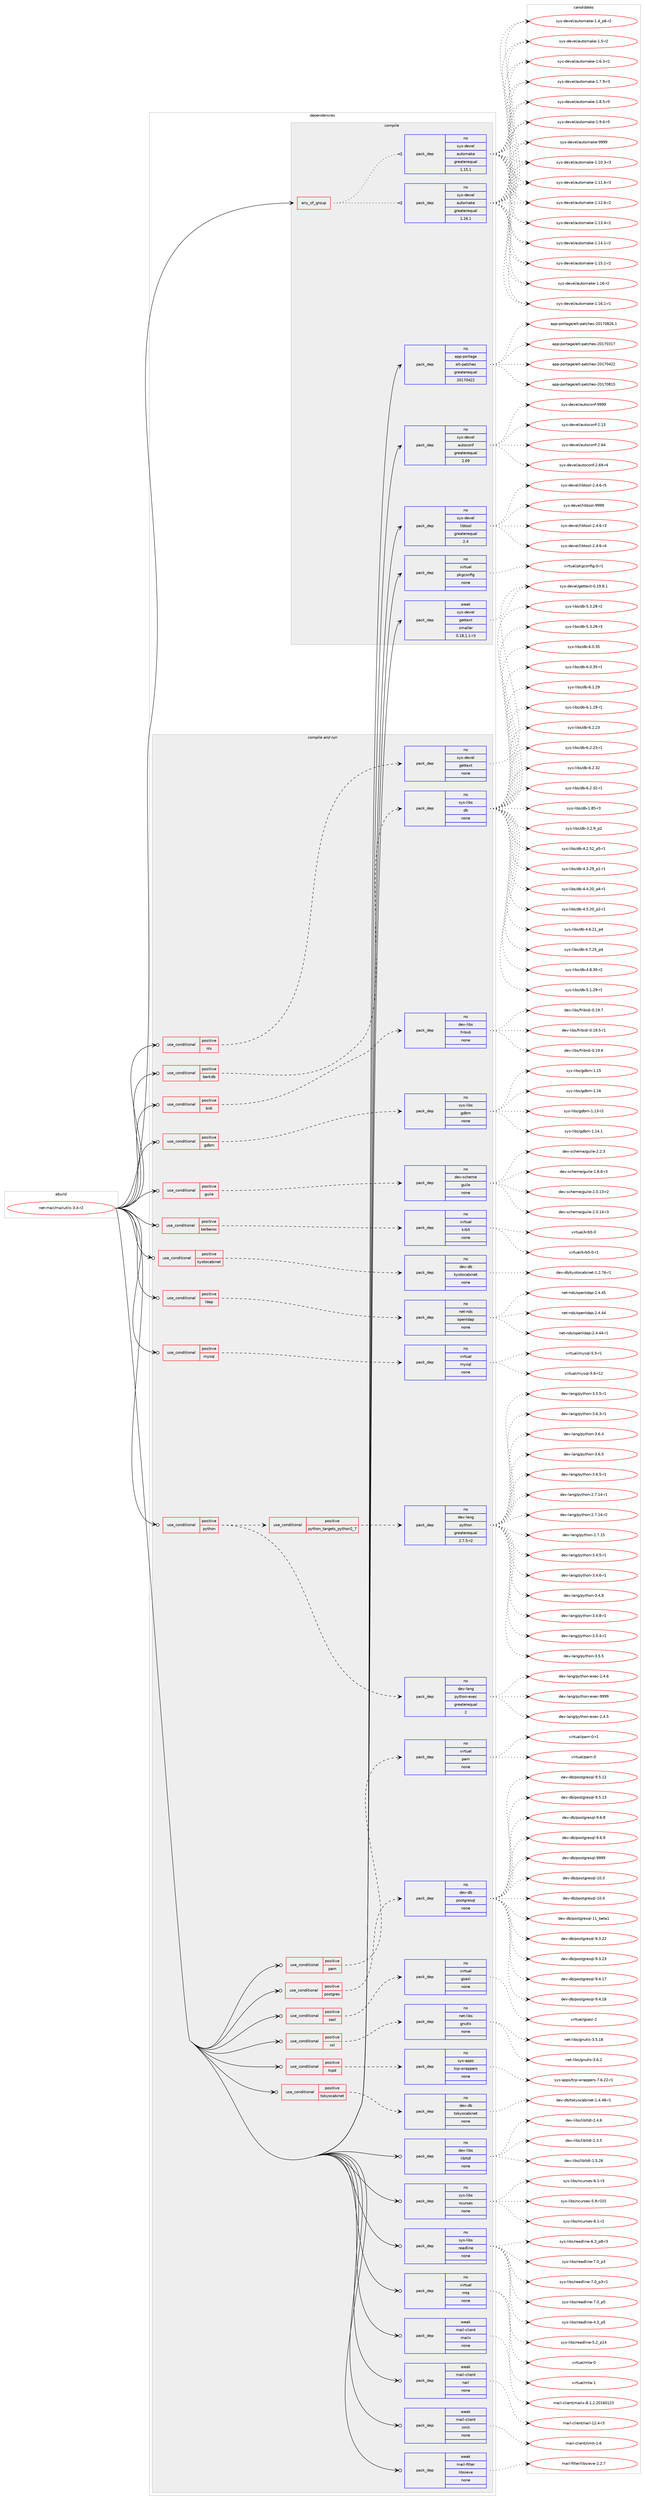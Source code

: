 digraph prolog {

# *************
# Graph options
# *************

newrank=true;
concentrate=true;
compound=true;
graph [rankdir=LR,fontname=Helvetica,fontsize=10,ranksep=1.5];#, ranksep=2.5, nodesep=0.2];
edge  [arrowhead=vee];
node  [fontname=Helvetica,fontsize=10];

# **********
# The ebuild
# **********

subgraph cluster_leftcol {
color=gray;
rank=same;
label=<<i>ebuild</i>>;
id [label="net-mail/mailutils-3.4-r2", color=red, width=4, href="../net-mail/mailutils-3.4-r2.svg"];
}

# ****************
# The dependencies
# ****************

subgraph cluster_midcol {
color=gray;
label=<<i>dependencies</i>>;
subgraph cluster_compile {
fillcolor="#eeeeee";
style=filled;
label=<<i>compile</i>>;
subgraph any17 {
dependency1069 [label=<<TABLE BORDER="0" CELLBORDER="1" CELLSPACING="0" CELLPADDING="4"><TR><TD CELLPADDING="10">any_of_group</TD></TR></TABLE>>, shape=none, color=red];subgraph pack755 {
dependency1070 [label=<<TABLE BORDER="0" CELLBORDER="1" CELLSPACING="0" CELLPADDING="4" WIDTH="220"><TR><TD ROWSPAN="6" CELLPADDING="30">pack_dep</TD></TR><TR><TD WIDTH="110">no</TD></TR><TR><TD>sys-devel</TD></TR><TR><TD>automake</TD></TR><TR><TD>greaterequal</TD></TR><TR><TD>1.16.1</TD></TR></TABLE>>, shape=none, color=blue];
}
dependency1069:e -> dependency1070:w [weight=20,style="dotted",arrowhead="oinv"];
subgraph pack756 {
dependency1071 [label=<<TABLE BORDER="0" CELLBORDER="1" CELLSPACING="0" CELLPADDING="4" WIDTH="220"><TR><TD ROWSPAN="6" CELLPADDING="30">pack_dep</TD></TR><TR><TD WIDTH="110">no</TD></TR><TR><TD>sys-devel</TD></TR><TR><TD>automake</TD></TR><TR><TD>greaterequal</TD></TR><TR><TD>1.15.1</TD></TR></TABLE>>, shape=none, color=blue];
}
dependency1069:e -> dependency1071:w [weight=20,style="dotted",arrowhead="oinv"];
}
id:e -> dependency1069:w [weight=20,style="solid",arrowhead="vee"];
subgraph pack757 {
dependency1072 [label=<<TABLE BORDER="0" CELLBORDER="1" CELLSPACING="0" CELLPADDING="4" WIDTH="220"><TR><TD ROWSPAN="6" CELLPADDING="30">pack_dep</TD></TR><TR><TD WIDTH="110">no</TD></TR><TR><TD>app-portage</TD></TR><TR><TD>elt-patches</TD></TR><TR><TD>greaterequal</TD></TR><TR><TD>20170422</TD></TR></TABLE>>, shape=none, color=blue];
}
id:e -> dependency1072:w [weight=20,style="solid",arrowhead="vee"];
subgraph pack758 {
dependency1073 [label=<<TABLE BORDER="0" CELLBORDER="1" CELLSPACING="0" CELLPADDING="4" WIDTH="220"><TR><TD ROWSPAN="6" CELLPADDING="30">pack_dep</TD></TR><TR><TD WIDTH="110">no</TD></TR><TR><TD>sys-devel</TD></TR><TR><TD>autoconf</TD></TR><TR><TD>greaterequal</TD></TR><TR><TD>2.69</TD></TR></TABLE>>, shape=none, color=blue];
}
id:e -> dependency1073:w [weight=20,style="solid",arrowhead="vee"];
subgraph pack759 {
dependency1074 [label=<<TABLE BORDER="0" CELLBORDER="1" CELLSPACING="0" CELLPADDING="4" WIDTH="220"><TR><TD ROWSPAN="6" CELLPADDING="30">pack_dep</TD></TR><TR><TD WIDTH="110">no</TD></TR><TR><TD>sys-devel</TD></TR><TR><TD>libtool</TD></TR><TR><TD>greaterequal</TD></TR><TR><TD>2.4</TD></TR></TABLE>>, shape=none, color=blue];
}
id:e -> dependency1074:w [weight=20,style="solid",arrowhead="vee"];
subgraph pack760 {
dependency1075 [label=<<TABLE BORDER="0" CELLBORDER="1" CELLSPACING="0" CELLPADDING="4" WIDTH="220"><TR><TD ROWSPAN="6" CELLPADDING="30">pack_dep</TD></TR><TR><TD WIDTH="110">no</TD></TR><TR><TD>virtual</TD></TR><TR><TD>pkgconfig</TD></TR><TR><TD>none</TD></TR><TR><TD></TD></TR></TABLE>>, shape=none, color=blue];
}
id:e -> dependency1075:w [weight=20,style="solid",arrowhead="vee"];
subgraph pack761 {
dependency1076 [label=<<TABLE BORDER="0" CELLBORDER="1" CELLSPACING="0" CELLPADDING="4" WIDTH="220"><TR><TD ROWSPAN="6" CELLPADDING="30">pack_dep</TD></TR><TR><TD WIDTH="110">weak</TD></TR><TR><TD>sys-devel</TD></TR><TR><TD>gettext</TD></TR><TR><TD>smaller</TD></TR><TR><TD>0.18.1.1-r3</TD></TR></TABLE>>, shape=none, color=blue];
}
id:e -> dependency1076:w [weight=20,style="solid",arrowhead="vee"];
}
subgraph cluster_compileandrun {
fillcolor="#eeeeee";
style=filled;
label=<<i>compile and run</i>>;
subgraph cond299 {
dependency1077 [label=<<TABLE BORDER="0" CELLBORDER="1" CELLSPACING="0" CELLPADDING="4"><TR><TD ROWSPAN="3" CELLPADDING="10">use_conditional</TD></TR><TR><TD>positive</TD></TR><TR><TD>berkdb</TD></TR></TABLE>>, shape=none, color=red];
subgraph pack762 {
dependency1078 [label=<<TABLE BORDER="0" CELLBORDER="1" CELLSPACING="0" CELLPADDING="4" WIDTH="220"><TR><TD ROWSPAN="6" CELLPADDING="30">pack_dep</TD></TR><TR><TD WIDTH="110">no</TD></TR><TR><TD>sys-libs</TD></TR><TR><TD>db</TD></TR><TR><TD>none</TD></TR><TR><TD></TD></TR></TABLE>>, shape=none, color=blue];
}
dependency1077:e -> dependency1078:w [weight=20,style="dashed",arrowhead="vee"];
}
id:e -> dependency1077:w [weight=20,style="solid",arrowhead="odotvee"];
subgraph cond300 {
dependency1079 [label=<<TABLE BORDER="0" CELLBORDER="1" CELLSPACING="0" CELLPADDING="4"><TR><TD ROWSPAN="3" CELLPADDING="10">use_conditional</TD></TR><TR><TD>positive</TD></TR><TR><TD>bidi</TD></TR></TABLE>>, shape=none, color=red];
subgraph pack763 {
dependency1080 [label=<<TABLE BORDER="0" CELLBORDER="1" CELLSPACING="0" CELLPADDING="4" WIDTH="220"><TR><TD ROWSPAN="6" CELLPADDING="30">pack_dep</TD></TR><TR><TD WIDTH="110">no</TD></TR><TR><TD>dev-libs</TD></TR><TR><TD>fribidi</TD></TR><TR><TD>none</TD></TR><TR><TD></TD></TR></TABLE>>, shape=none, color=blue];
}
dependency1079:e -> dependency1080:w [weight=20,style="dashed",arrowhead="vee"];
}
id:e -> dependency1079:w [weight=20,style="solid",arrowhead="odotvee"];
subgraph cond301 {
dependency1081 [label=<<TABLE BORDER="0" CELLBORDER="1" CELLSPACING="0" CELLPADDING="4"><TR><TD ROWSPAN="3" CELLPADDING="10">use_conditional</TD></TR><TR><TD>positive</TD></TR><TR><TD>gdbm</TD></TR></TABLE>>, shape=none, color=red];
subgraph pack764 {
dependency1082 [label=<<TABLE BORDER="0" CELLBORDER="1" CELLSPACING="0" CELLPADDING="4" WIDTH="220"><TR><TD ROWSPAN="6" CELLPADDING="30">pack_dep</TD></TR><TR><TD WIDTH="110">no</TD></TR><TR><TD>sys-libs</TD></TR><TR><TD>gdbm</TD></TR><TR><TD>none</TD></TR><TR><TD></TD></TR></TABLE>>, shape=none, color=blue];
}
dependency1081:e -> dependency1082:w [weight=20,style="dashed",arrowhead="vee"];
}
id:e -> dependency1081:w [weight=20,style="solid",arrowhead="odotvee"];
subgraph cond302 {
dependency1083 [label=<<TABLE BORDER="0" CELLBORDER="1" CELLSPACING="0" CELLPADDING="4"><TR><TD ROWSPAN="3" CELLPADDING="10">use_conditional</TD></TR><TR><TD>positive</TD></TR><TR><TD>guile</TD></TR></TABLE>>, shape=none, color=red];
subgraph pack765 {
dependency1084 [label=<<TABLE BORDER="0" CELLBORDER="1" CELLSPACING="0" CELLPADDING="4" WIDTH="220"><TR><TD ROWSPAN="6" CELLPADDING="30">pack_dep</TD></TR><TR><TD WIDTH="110">no</TD></TR><TR><TD>dev-scheme</TD></TR><TR><TD>guile</TD></TR><TR><TD>none</TD></TR><TR><TD></TD></TR></TABLE>>, shape=none, color=blue];
}
dependency1083:e -> dependency1084:w [weight=20,style="dashed",arrowhead="vee"];
}
id:e -> dependency1083:w [weight=20,style="solid",arrowhead="odotvee"];
subgraph cond303 {
dependency1085 [label=<<TABLE BORDER="0" CELLBORDER="1" CELLSPACING="0" CELLPADDING="4"><TR><TD ROWSPAN="3" CELLPADDING="10">use_conditional</TD></TR><TR><TD>positive</TD></TR><TR><TD>kerberos</TD></TR></TABLE>>, shape=none, color=red];
subgraph pack766 {
dependency1086 [label=<<TABLE BORDER="0" CELLBORDER="1" CELLSPACING="0" CELLPADDING="4" WIDTH="220"><TR><TD ROWSPAN="6" CELLPADDING="30">pack_dep</TD></TR><TR><TD WIDTH="110">no</TD></TR><TR><TD>virtual</TD></TR><TR><TD>krb5</TD></TR><TR><TD>none</TD></TR><TR><TD></TD></TR></TABLE>>, shape=none, color=blue];
}
dependency1085:e -> dependency1086:w [weight=20,style="dashed",arrowhead="vee"];
}
id:e -> dependency1085:w [weight=20,style="solid",arrowhead="odotvee"];
subgraph cond304 {
dependency1087 [label=<<TABLE BORDER="0" CELLBORDER="1" CELLSPACING="0" CELLPADDING="4"><TR><TD ROWSPAN="3" CELLPADDING="10">use_conditional</TD></TR><TR><TD>positive</TD></TR><TR><TD>kyotocabinet</TD></TR></TABLE>>, shape=none, color=red];
subgraph pack767 {
dependency1088 [label=<<TABLE BORDER="0" CELLBORDER="1" CELLSPACING="0" CELLPADDING="4" WIDTH="220"><TR><TD ROWSPAN="6" CELLPADDING="30">pack_dep</TD></TR><TR><TD WIDTH="110">no</TD></TR><TR><TD>dev-db</TD></TR><TR><TD>kyotocabinet</TD></TR><TR><TD>none</TD></TR><TR><TD></TD></TR></TABLE>>, shape=none, color=blue];
}
dependency1087:e -> dependency1088:w [weight=20,style="dashed",arrowhead="vee"];
}
id:e -> dependency1087:w [weight=20,style="solid",arrowhead="odotvee"];
subgraph cond305 {
dependency1089 [label=<<TABLE BORDER="0" CELLBORDER="1" CELLSPACING="0" CELLPADDING="4"><TR><TD ROWSPAN="3" CELLPADDING="10">use_conditional</TD></TR><TR><TD>positive</TD></TR><TR><TD>ldap</TD></TR></TABLE>>, shape=none, color=red];
subgraph pack768 {
dependency1090 [label=<<TABLE BORDER="0" CELLBORDER="1" CELLSPACING="0" CELLPADDING="4" WIDTH="220"><TR><TD ROWSPAN="6" CELLPADDING="30">pack_dep</TD></TR><TR><TD WIDTH="110">no</TD></TR><TR><TD>net-nds</TD></TR><TR><TD>openldap</TD></TR><TR><TD>none</TD></TR><TR><TD></TD></TR></TABLE>>, shape=none, color=blue];
}
dependency1089:e -> dependency1090:w [weight=20,style="dashed",arrowhead="vee"];
}
id:e -> dependency1089:w [weight=20,style="solid",arrowhead="odotvee"];
subgraph cond306 {
dependency1091 [label=<<TABLE BORDER="0" CELLBORDER="1" CELLSPACING="0" CELLPADDING="4"><TR><TD ROWSPAN="3" CELLPADDING="10">use_conditional</TD></TR><TR><TD>positive</TD></TR><TR><TD>mysql</TD></TR></TABLE>>, shape=none, color=red];
subgraph pack769 {
dependency1092 [label=<<TABLE BORDER="0" CELLBORDER="1" CELLSPACING="0" CELLPADDING="4" WIDTH="220"><TR><TD ROWSPAN="6" CELLPADDING="30">pack_dep</TD></TR><TR><TD WIDTH="110">no</TD></TR><TR><TD>virtual</TD></TR><TR><TD>mysql</TD></TR><TR><TD>none</TD></TR><TR><TD></TD></TR></TABLE>>, shape=none, color=blue];
}
dependency1091:e -> dependency1092:w [weight=20,style="dashed",arrowhead="vee"];
}
id:e -> dependency1091:w [weight=20,style="solid",arrowhead="odotvee"];
subgraph cond307 {
dependency1093 [label=<<TABLE BORDER="0" CELLBORDER="1" CELLSPACING="0" CELLPADDING="4"><TR><TD ROWSPAN="3" CELLPADDING="10">use_conditional</TD></TR><TR><TD>positive</TD></TR><TR><TD>nls</TD></TR></TABLE>>, shape=none, color=red];
subgraph pack770 {
dependency1094 [label=<<TABLE BORDER="0" CELLBORDER="1" CELLSPACING="0" CELLPADDING="4" WIDTH="220"><TR><TD ROWSPAN="6" CELLPADDING="30">pack_dep</TD></TR><TR><TD WIDTH="110">no</TD></TR><TR><TD>sys-devel</TD></TR><TR><TD>gettext</TD></TR><TR><TD>none</TD></TR><TR><TD></TD></TR></TABLE>>, shape=none, color=blue];
}
dependency1093:e -> dependency1094:w [weight=20,style="dashed",arrowhead="vee"];
}
id:e -> dependency1093:w [weight=20,style="solid",arrowhead="odotvee"];
subgraph cond308 {
dependency1095 [label=<<TABLE BORDER="0" CELLBORDER="1" CELLSPACING="0" CELLPADDING="4"><TR><TD ROWSPAN="3" CELLPADDING="10">use_conditional</TD></TR><TR><TD>positive</TD></TR><TR><TD>pam</TD></TR></TABLE>>, shape=none, color=red];
subgraph pack771 {
dependency1096 [label=<<TABLE BORDER="0" CELLBORDER="1" CELLSPACING="0" CELLPADDING="4" WIDTH="220"><TR><TD ROWSPAN="6" CELLPADDING="30">pack_dep</TD></TR><TR><TD WIDTH="110">no</TD></TR><TR><TD>virtual</TD></TR><TR><TD>pam</TD></TR><TR><TD>none</TD></TR><TR><TD></TD></TR></TABLE>>, shape=none, color=blue];
}
dependency1095:e -> dependency1096:w [weight=20,style="dashed",arrowhead="vee"];
}
id:e -> dependency1095:w [weight=20,style="solid",arrowhead="odotvee"];
subgraph cond309 {
dependency1097 [label=<<TABLE BORDER="0" CELLBORDER="1" CELLSPACING="0" CELLPADDING="4"><TR><TD ROWSPAN="3" CELLPADDING="10">use_conditional</TD></TR><TR><TD>positive</TD></TR><TR><TD>postgres</TD></TR></TABLE>>, shape=none, color=red];
subgraph pack772 {
dependency1098 [label=<<TABLE BORDER="0" CELLBORDER="1" CELLSPACING="0" CELLPADDING="4" WIDTH="220"><TR><TD ROWSPAN="6" CELLPADDING="30">pack_dep</TD></TR><TR><TD WIDTH="110">no</TD></TR><TR><TD>dev-db</TD></TR><TR><TD>postgresql</TD></TR><TR><TD>none</TD></TR><TR><TD></TD></TR></TABLE>>, shape=none, color=blue];
}
dependency1097:e -> dependency1098:w [weight=20,style="dashed",arrowhead="vee"];
}
id:e -> dependency1097:w [weight=20,style="solid",arrowhead="odotvee"];
subgraph cond310 {
dependency1099 [label=<<TABLE BORDER="0" CELLBORDER="1" CELLSPACING="0" CELLPADDING="4"><TR><TD ROWSPAN="3" CELLPADDING="10">use_conditional</TD></TR><TR><TD>positive</TD></TR><TR><TD>python</TD></TR></TABLE>>, shape=none, color=red];
subgraph cond311 {
dependency1100 [label=<<TABLE BORDER="0" CELLBORDER="1" CELLSPACING="0" CELLPADDING="4"><TR><TD ROWSPAN="3" CELLPADDING="10">use_conditional</TD></TR><TR><TD>positive</TD></TR><TR><TD>python_targets_python2_7</TD></TR></TABLE>>, shape=none, color=red];
subgraph pack773 {
dependency1101 [label=<<TABLE BORDER="0" CELLBORDER="1" CELLSPACING="0" CELLPADDING="4" WIDTH="220"><TR><TD ROWSPAN="6" CELLPADDING="30">pack_dep</TD></TR><TR><TD WIDTH="110">no</TD></TR><TR><TD>dev-lang</TD></TR><TR><TD>python</TD></TR><TR><TD>greaterequal</TD></TR><TR><TD>2.7.5-r2</TD></TR></TABLE>>, shape=none, color=blue];
}
dependency1100:e -> dependency1101:w [weight=20,style="dashed",arrowhead="vee"];
}
dependency1099:e -> dependency1100:w [weight=20,style="dashed",arrowhead="vee"];
subgraph pack774 {
dependency1102 [label=<<TABLE BORDER="0" CELLBORDER="1" CELLSPACING="0" CELLPADDING="4" WIDTH="220"><TR><TD ROWSPAN="6" CELLPADDING="30">pack_dep</TD></TR><TR><TD WIDTH="110">no</TD></TR><TR><TD>dev-lang</TD></TR><TR><TD>python-exec</TD></TR><TR><TD>greaterequal</TD></TR><TR><TD>2</TD></TR></TABLE>>, shape=none, color=blue];
}
dependency1099:e -> dependency1102:w [weight=20,style="dashed",arrowhead="vee"];
}
id:e -> dependency1099:w [weight=20,style="solid",arrowhead="odotvee"];
subgraph cond312 {
dependency1103 [label=<<TABLE BORDER="0" CELLBORDER="1" CELLSPACING="0" CELLPADDING="4"><TR><TD ROWSPAN="3" CELLPADDING="10">use_conditional</TD></TR><TR><TD>positive</TD></TR><TR><TD>sasl</TD></TR></TABLE>>, shape=none, color=red];
subgraph pack775 {
dependency1104 [label=<<TABLE BORDER="0" CELLBORDER="1" CELLSPACING="0" CELLPADDING="4" WIDTH="220"><TR><TD ROWSPAN="6" CELLPADDING="30">pack_dep</TD></TR><TR><TD WIDTH="110">no</TD></TR><TR><TD>virtual</TD></TR><TR><TD>gsasl</TD></TR><TR><TD>none</TD></TR><TR><TD></TD></TR></TABLE>>, shape=none, color=blue];
}
dependency1103:e -> dependency1104:w [weight=20,style="dashed",arrowhead="vee"];
}
id:e -> dependency1103:w [weight=20,style="solid",arrowhead="odotvee"];
subgraph cond313 {
dependency1105 [label=<<TABLE BORDER="0" CELLBORDER="1" CELLSPACING="0" CELLPADDING="4"><TR><TD ROWSPAN="3" CELLPADDING="10">use_conditional</TD></TR><TR><TD>positive</TD></TR><TR><TD>ssl</TD></TR></TABLE>>, shape=none, color=red];
subgraph pack776 {
dependency1106 [label=<<TABLE BORDER="0" CELLBORDER="1" CELLSPACING="0" CELLPADDING="4" WIDTH="220"><TR><TD ROWSPAN="6" CELLPADDING="30">pack_dep</TD></TR><TR><TD WIDTH="110">no</TD></TR><TR><TD>net-libs</TD></TR><TR><TD>gnutls</TD></TR><TR><TD>none</TD></TR><TR><TD></TD></TR></TABLE>>, shape=none, color=blue];
}
dependency1105:e -> dependency1106:w [weight=20,style="dashed",arrowhead="vee"];
}
id:e -> dependency1105:w [weight=20,style="solid",arrowhead="odotvee"];
subgraph cond314 {
dependency1107 [label=<<TABLE BORDER="0" CELLBORDER="1" CELLSPACING="0" CELLPADDING="4"><TR><TD ROWSPAN="3" CELLPADDING="10">use_conditional</TD></TR><TR><TD>positive</TD></TR><TR><TD>tcpd</TD></TR></TABLE>>, shape=none, color=red];
subgraph pack777 {
dependency1108 [label=<<TABLE BORDER="0" CELLBORDER="1" CELLSPACING="0" CELLPADDING="4" WIDTH="220"><TR><TD ROWSPAN="6" CELLPADDING="30">pack_dep</TD></TR><TR><TD WIDTH="110">no</TD></TR><TR><TD>sys-apps</TD></TR><TR><TD>tcp-wrappers</TD></TR><TR><TD>none</TD></TR><TR><TD></TD></TR></TABLE>>, shape=none, color=blue];
}
dependency1107:e -> dependency1108:w [weight=20,style="dashed",arrowhead="vee"];
}
id:e -> dependency1107:w [weight=20,style="solid",arrowhead="odotvee"];
subgraph cond315 {
dependency1109 [label=<<TABLE BORDER="0" CELLBORDER="1" CELLSPACING="0" CELLPADDING="4"><TR><TD ROWSPAN="3" CELLPADDING="10">use_conditional</TD></TR><TR><TD>positive</TD></TR><TR><TD>tokyocabinet</TD></TR></TABLE>>, shape=none, color=red];
subgraph pack778 {
dependency1110 [label=<<TABLE BORDER="0" CELLBORDER="1" CELLSPACING="0" CELLPADDING="4" WIDTH="220"><TR><TD ROWSPAN="6" CELLPADDING="30">pack_dep</TD></TR><TR><TD WIDTH="110">no</TD></TR><TR><TD>dev-db</TD></TR><TR><TD>tokyocabinet</TD></TR><TR><TD>none</TD></TR><TR><TD></TD></TR></TABLE>>, shape=none, color=blue];
}
dependency1109:e -> dependency1110:w [weight=20,style="dashed",arrowhead="vee"];
}
id:e -> dependency1109:w [weight=20,style="solid",arrowhead="odotvee"];
subgraph pack779 {
dependency1111 [label=<<TABLE BORDER="0" CELLBORDER="1" CELLSPACING="0" CELLPADDING="4" WIDTH="220"><TR><TD ROWSPAN="6" CELLPADDING="30">pack_dep</TD></TR><TR><TD WIDTH="110">no</TD></TR><TR><TD>dev-libs</TD></TR><TR><TD>libltdl</TD></TR><TR><TD>none</TD></TR><TR><TD></TD></TR></TABLE>>, shape=none, color=blue];
}
id:e -> dependency1111:w [weight=20,style="solid",arrowhead="odotvee"];
subgraph pack780 {
dependency1112 [label=<<TABLE BORDER="0" CELLBORDER="1" CELLSPACING="0" CELLPADDING="4" WIDTH="220"><TR><TD ROWSPAN="6" CELLPADDING="30">pack_dep</TD></TR><TR><TD WIDTH="110">no</TD></TR><TR><TD>sys-libs</TD></TR><TR><TD>ncurses</TD></TR><TR><TD>none</TD></TR><TR><TD></TD></TR></TABLE>>, shape=none, color=blue];
}
id:e -> dependency1112:w [weight=20,style="solid",arrowhead="odotvee"];
subgraph pack781 {
dependency1113 [label=<<TABLE BORDER="0" CELLBORDER="1" CELLSPACING="0" CELLPADDING="4" WIDTH="220"><TR><TD ROWSPAN="6" CELLPADDING="30">pack_dep</TD></TR><TR><TD WIDTH="110">no</TD></TR><TR><TD>sys-libs</TD></TR><TR><TD>readline</TD></TR><TR><TD>none</TD></TR><TR><TD></TD></TR></TABLE>>, shape=none, color=blue];
}
id:e -> dependency1113:w [weight=20,style="solid",arrowhead="odotvee"];
subgraph pack782 {
dependency1114 [label=<<TABLE BORDER="0" CELLBORDER="1" CELLSPACING="0" CELLPADDING="4" WIDTH="220"><TR><TD ROWSPAN="6" CELLPADDING="30">pack_dep</TD></TR><TR><TD WIDTH="110">no</TD></TR><TR><TD>virtual</TD></TR><TR><TD>mta</TD></TR><TR><TD>none</TD></TR><TR><TD></TD></TR></TABLE>>, shape=none, color=blue];
}
id:e -> dependency1114:w [weight=20,style="solid",arrowhead="odotvee"];
subgraph pack783 {
dependency1115 [label=<<TABLE BORDER="0" CELLBORDER="1" CELLSPACING="0" CELLPADDING="4" WIDTH="220"><TR><TD ROWSPAN="6" CELLPADDING="30">pack_dep</TD></TR><TR><TD WIDTH="110">weak</TD></TR><TR><TD>mail-client</TD></TR><TR><TD>mailx</TD></TR><TR><TD>none</TD></TR><TR><TD></TD></TR></TABLE>>, shape=none, color=blue];
}
id:e -> dependency1115:w [weight=20,style="solid",arrowhead="odotvee"];
subgraph pack784 {
dependency1116 [label=<<TABLE BORDER="0" CELLBORDER="1" CELLSPACING="0" CELLPADDING="4" WIDTH="220"><TR><TD ROWSPAN="6" CELLPADDING="30">pack_dep</TD></TR><TR><TD WIDTH="110">weak</TD></TR><TR><TD>mail-client</TD></TR><TR><TD>nail</TD></TR><TR><TD>none</TD></TR><TR><TD></TD></TR></TABLE>>, shape=none, color=blue];
}
id:e -> dependency1116:w [weight=20,style="solid",arrowhead="odotvee"];
subgraph pack785 {
dependency1117 [label=<<TABLE BORDER="0" CELLBORDER="1" CELLSPACING="0" CELLPADDING="4" WIDTH="220"><TR><TD ROWSPAN="6" CELLPADDING="30">pack_dep</TD></TR><TR><TD WIDTH="110">weak</TD></TR><TR><TD>mail-client</TD></TR><TR><TD>nmh</TD></TR><TR><TD>none</TD></TR><TR><TD></TD></TR></TABLE>>, shape=none, color=blue];
}
id:e -> dependency1117:w [weight=20,style="solid",arrowhead="odotvee"];
subgraph pack786 {
dependency1118 [label=<<TABLE BORDER="0" CELLBORDER="1" CELLSPACING="0" CELLPADDING="4" WIDTH="220"><TR><TD ROWSPAN="6" CELLPADDING="30">pack_dep</TD></TR><TR><TD WIDTH="110">weak</TD></TR><TR><TD>mail-filter</TD></TR><TR><TD>libsieve</TD></TR><TR><TD>none</TD></TR><TR><TD></TD></TR></TABLE>>, shape=none, color=blue];
}
id:e -> dependency1118:w [weight=20,style="solid",arrowhead="odotvee"];
}
subgraph cluster_run {
fillcolor="#eeeeee";
style=filled;
label=<<i>run</i>>;
}
}

# **************
# The candidates
# **************

subgraph cluster_choices {
rank=same;
color=gray;
label=<<i>candidates</i>>;

subgraph choice755 {
color=black;
nodesep=1;
choice11512111545100101118101108479711711611110997107101454946494846514511451 [label="sys-devel/automake-1.10.3-r3", color=red, width=4,href="../sys-devel/automake-1.10.3-r3.svg"];
choice11512111545100101118101108479711711611110997107101454946494946544511451 [label="sys-devel/automake-1.11.6-r3", color=red, width=4,href="../sys-devel/automake-1.11.6-r3.svg"];
choice11512111545100101118101108479711711611110997107101454946495046544511450 [label="sys-devel/automake-1.12.6-r2", color=red, width=4,href="../sys-devel/automake-1.12.6-r2.svg"];
choice11512111545100101118101108479711711611110997107101454946495146524511450 [label="sys-devel/automake-1.13.4-r2", color=red, width=4,href="../sys-devel/automake-1.13.4-r2.svg"];
choice11512111545100101118101108479711711611110997107101454946495246494511450 [label="sys-devel/automake-1.14.1-r2", color=red, width=4,href="../sys-devel/automake-1.14.1-r2.svg"];
choice11512111545100101118101108479711711611110997107101454946495346494511450 [label="sys-devel/automake-1.15.1-r2", color=red, width=4,href="../sys-devel/automake-1.15.1-r2.svg"];
choice1151211154510010111810110847971171161111099710710145494649544511450 [label="sys-devel/automake-1.16-r2", color=red, width=4,href="../sys-devel/automake-1.16-r2.svg"];
choice11512111545100101118101108479711711611110997107101454946495446494511449 [label="sys-devel/automake-1.16.1-r1", color=red, width=4,href="../sys-devel/automake-1.16.1-r1.svg"];
choice115121115451001011181011084797117116111109971071014549465295112544511450 [label="sys-devel/automake-1.4_p6-r2", color=red, width=4,href="../sys-devel/automake-1.4_p6-r2.svg"];
choice11512111545100101118101108479711711611110997107101454946534511450 [label="sys-devel/automake-1.5-r2", color=red, width=4,href="../sys-devel/automake-1.5-r2.svg"];
choice115121115451001011181011084797117116111109971071014549465446514511450 [label="sys-devel/automake-1.6.3-r2", color=red, width=4,href="../sys-devel/automake-1.6.3-r2.svg"];
choice115121115451001011181011084797117116111109971071014549465546574511451 [label="sys-devel/automake-1.7.9-r3", color=red, width=4,href="../sys-devel/automake-1.7.9-r3.svg"];
choice115121115451001011181011084797117116111109971071014549465646534511453 [label="sys-devel/automake-1.8.5-r5", color=red, width=4,href="../sys-devel/automake-1.8.5-r5.svg"];
choice115121115451001011181011084797117116111109971071014549465746544511453 [label="sys-devel/automake-1.9.6-r5", color=red, width=4,href="../sys-devel/automake-1.9.6-r5.svg"];
choice115121115451001011181011084797117116111109971071014557575757 [label="sys-devel/automake-9999", color=red, width=4,href="../sys-devel/automake-9999.svg"];
dependency1070:e -> choice11512111545100101118101108479711711611110997107101454946494846514511451:w [style=dotted,weight="100"];
dependency1070:e -> choice11512111545100101118101108479711711611110997107101454946494946544511451:w [style=dotted,weight="100"];
dependency1070:e -> choice11512111545100101118101108479711711611110997107101454946495046544511450:w [style=dotted,weight="100"];
dependency1070:e -> choice11512111545100101118101108479711711611110997107101454946495146524511450:w [style=dotted,weight="100"];
dependency1070:e -> choice11512111545100101118101108479711711611110997107101454946495246494511450:w [style=dotted,weight="100"];
dependency1070:e -> choice11512111545100101118101108479711711611110997107101454946495346494511450:w [style=dotted,weight="100"];
dependency1070:e -> choice1151211154510010111810110847971171161111099710710145494649544511450:w [style=dotted,weight="100"];
dependency1070:e -> choice11512111545100101118101108479711711611110997107101454946495446494511449:w [style=dotted,weight="100"];
dependency1070:e -> choice115121115451001011181011084797117116111109971071014549465295112544511450:w [style=dotted,weight="100"];
dependency1070:e -> choice11512111545100101118101108479711711611110997107101454946534511450:w [style=dotted,weight="100"];
dependency1070:e -> choice115121115451001011181011084797117116111109971071014549465446514511450:w [style=dotted,weight="100"];
dependency1070:e -> choice115121115451001011181011084797117116111109971071014549465546574511451:w [style=dotted,weight="100"];
dependency1070:e -> choice115121115451001011181011084797117116111109971071014549465646534511453:w [style=dotted,weight="100"];
dependency1070:e -> choice115121115451001011181011084797117116111109971071014549465746544511453:w [style=dotted,weight="100"];
dependency1070:e -> choice115121115451001011181011084797117116111109971071014557575757:w [style=dotted,weight="100"];
}
subgraph choice756 {
color=black;
nodesep=1;
choice11512111545100101118101108479711711611110997107101454946494846514511451 [label="sys-devel/automake-1.10.3-r3", color=red, width=4,href="../sys-devel/automake-1.10.3-r3.svg"];
choice11512111545100101118101108479711711611110997107101454946494946544511451 [label="sys-devel/automake-1.11.6-r3", color=red, width=4,href="../sys-devel/automake-1.11.6-r3.svg"];
choice11512111545100101118101108479711711611110997107101454946495046544511450 [label="sys-devel/automake-1.12.6-r2", color=red, width=4,href="../sys-devel/automake-1.12.6-r2.svg"];
choice11512111545100101118101108479711711611110997107101454946495146524511450 [label="sys-devel/automake-1.13.4-r2", color=red, width=4,href="../sys-devel/automake-1.13.4-r2.svg"];
choice11512111545100101118101108479711711611110997107101454946495246494511450 [label="sys-devel/automake-1.14.1-r2", color=red, width=4,href="../sys-devel/automake-1.14.1-r2.svg"];
choice11512111545100101118101108479711711611110997107101454946495346494511450 [label="sys-devel/automake-1.15.1-r2", color=red, width=4,href="../sys-devel/automake-1.15.1-r2.svg"];
choice1151211154510010111810110847971171161111099710710145494649544511450 [label="sys-devel/automake-1.16-r2", color=red, width=4,href="../sys-devel/automake-1.16-r2.svg"];
choice11512111545100101118101108479711711611110997107101454946495446494511449 [label="sys-devel/automake-1.16.1-r1", color=red, width=4,href="../sys-devel/automake-1.16.1-r1.svg"];
choice115121115451001011181011084797117116111109971071014549465295112544511450 [label="sys-devel/automake-1.4_p6-r2", color=red, width=4,href="../sys-devel/automake-1.4_p6-r2.svg"];
choice11512111545100101118101108479711711611110997107101454946534511450 [label="sys-devel/automake-1.5-r2", color=red, width=4,href="../sys-devel/automake-1.5-r2.svg"];
choice115121115451001011181011084797117116111109971071014549465446514511450 [label="sys-devel/automake-1.6.3-r2", color=red, width=4,href="../sys-devel/automake-1.6.3-r2.svg"];
choice115121115451001011181011084797117116111109971071014549465546574511451 [label="sys-devel/automake-1.7.9-r3", color=red, width=4,href="../sys-devel/automake-1.7.9-r3.svg"];
choice115121115451001011181011084797117116111109971071014549465646534511453 [label="sys-devel/automake-1.8.5-r5", color=red, width=4,href="../sys-devel/automake-1.8.5-r5.svg"];
choice115121115451001011181011084797117116111109971071014549465746544511453 [label="sys-devel/automake-1.9.6-r5", color=red, width=4,href="../sys-devel/automake-1.9.6-r5.svg"];
choice115121115451001011181011084797117116111109971071014557575757 [label="sys-devel/automake-9999", color=red, width=4,href="../sys-devel/automake-9999.svg"];
dependency1071:e -> choice11512111545100101118101108479711711611110997107101454946494846514511451:w [style=dotted,weight="100"];
dependency1071:e -> choice11512111545100101118101108479711711611110997107101454946494946544511451:w [style=dotted,weight="100"];
dependency1071:e -> choice11512111545100101118101108479711711611110997107101454946495046544511450:w [style=dotted,weight="100"];
dependency1071:e -> choice11512111545100101118101108479711711611110997107101454946495146524511450:w [style=dotted,weight="100"];
dependency1071:e -> choice11512111545100101118101108479711711611110997107101454946495246494511450:w [style=dotted,weight="100"];
dependency1071:e -> choice11512111545100101118101108479711711611110997107101454946495346494511450:w [style=dotted,weight="100"];
dependency1071:e -> choice1151211154510010111810110847971171161111099710710145494649544511450:w [style=dotted,weight="100"];
dependency1071:e -> choice11512111545100101118101108479711711611110997107101454946495446494511449:w [style=dotted,weight="100"];
dependency1071:e -> choice115121115451001011181011084797117116111109971071014549465295112544511450:w [style=dotted,weight="100"];
dependency1071:e -> choice11512111545100101118101108479711711611110997107101454946534511450:w [style=dotted,weight="100"];
dependency1071:e -> choice115121115451001011181011084797117116111109971071014549465446514511450:w [style=dotted,weight="100"];
dependency1071:e -> choice115121115451001011181011084797117116111109971071014549465546574511451:w [style=dotted,weight="100"];
dependency1071:e -> choice115121115451001011181011084797117116111109971071014549465646534511453:w [style=dotted,weight="100"];
dependency1071:e -> choice115121115451001011181011084797117116111109971071014549465746544511453:w [style=dotted,weight="100"];
dependency1071:e -> choice115121115451001011181011084797117116111109971071014557575757:w [style=dotted,weight="100"];
}
subgraph choice757 {
color=black;
nodesep=1;
choice97112112451121111141169710310147101108116451129711699104101115455048495548514955 [label="app-portage/elt-patches-20170317", color=red, width=4,href="../app-portage/elt-patches-20170317.svg"];
choice97112112451121111141169710310147101108116451129711699104101115455048495548525050 [label="app-portage/elt-patches-20170422", color=red, width=4,href="../app-portage/elt-patches-20170422.svg"];
choice97112112451121111141169710310147101108116451129711699104101115455048495548564953 [label="app-portage/elt-patches-20170815", color=red, width=4,href="../app-portage/elt-patches-20170815.svg"];
choice971121124511211111411697103101471011081164511297116991041011154550484955485650544649 [label="app-portage/elt-patches-20170826.1", color=red, width=4,href="../app-portage/elt-patches-20170826.1.svg"];
dependency1072:e -> choice97112112451121111141169710310147101108116451129711699104101115455048495548514955:w [style=dotted,weight="100"];
dependency1072:e -> choice97112112451121111141169710310147101108116451129711699104101115455048495548525050:w [style=dotted,weight="100"];
dependency1072:e -> choice97112112451121111141169710310147101108116451129711699104101115455048495548564953:w [style=dotted,weight="100"];
dependency1072:e -> choice971121124511211111411697103101471011081164511297116991041011154550484955485650544649:w [style=dotted,weight="100"];
}
subgraph choice758 {
color=black;
nodesep=1;
choice115121115451001011181011084797117116111991111101024550464951 [label="sys-devel/autoconf-2.13", color=red, width=4,href="../sys-devel/autoconf-2.13.svg"];
choice115121115451001011181011084797117116111991111101024550465452 [label="sys-devel/autoconf-2.64", color=red, width=4,href="../sys-devel/autoconf-2.64.svg"];
choice1151211154510010111810110847971171161119911111010245504654574511452 [label="sys-devel/autoconf-2.69-r4", color=red, width=4,href="../sys-devel/autoconf-2.69-r4.svg"];
choice115121115451001011181011084797117116111991111101024557575757 [label="sys-devel/autoconf-9999", color=red, width=4,href="../sys-devel/autoconf-9999.svg"];
dependency1073:e -> choice115121115451001011181011084797117116111991111101024550464951:w [style=dotted,weight="100"];
dependency1073:e -> choice115121115451001011181011084797117116111991111101024550465452:w [style=dotted,weight="100"];
dependency1073:e -> choice1151211154510010111810110847971171161119911111010245504654574511452:w [style=dotted,weight="100"];
dependency1073:e -> choice115121115451001011181011084797117116111991111101024557575757:w [style=dotted,weight="100"];
}
subgraph choice759 {
color=black;
nodesep=1;
choice1151211154510010111810110847108105981161111111084550465246544511451 [label="sys-devel/libtool-2.4.6-r3", color=red, width=4,href="../sys-devel/libtool-2.4.6-r3.svg"];
choice1151211154510010111810110847108105981161111111084550465246544511452 [label="sys-devel/libtool-2.4.6-r4", color=red, width=4,href="../sys-devel/libtool-2.4.6-r4.svg"];
choice1151211154510010111810110847108105981161111111084550465246544511453 [label="sys-devel/libtool-2.4.6-r5", color=red, width=4,href="../sys-devel/libtool-2.4.6-r5.svg"];
choice1151211154510010111810110847108105981161111111084557575757 [label="sys-devel/libtool-9999", color=red, width=4,href="../sys-devel/libtool-9999.svg"];
dependency1074:e -> choice1151211154510010111810110847108105981161111111084550465246544511451:w [style=dotted,weight="100"];
dependency1074:e -> choice1151211154510010111810110847108105981161111111084550465246544511452:w [style=dotted,weight="100"];
dependency1074:e -> choice1151211154510010111810110847108105981161111111084550465246544511453:w [style=dotted,weight="100"];
dependency1074:e -> choice1151211154510010111810110847108105981161111111084557575757:w [style=dotted,weight="100"];
}
subgraph choice760 {
color=black;
nodesep=1;
choice11810511411611797108471121071039911111010210510345484511449 [label="virtual/pkgconfig-0-r1", color=red, width=4,href="../virtual/pkgconfig-0-r1.svg"];
dependency1075:e -> choice11810511411611797108471121071039911111010210510345484511449:w [style=dotted,weight="100"];
}
subgraph choice761 {
color=black;
nodesep=1;
choice1151211154510010111810110847103101116116101120116454846495746564649 [label="sys-devel/gettext-0.19.8.1", color=red, width=4,href="../sys-devel/gettext-0.19.8.1.svg"];
dependency1076:e -> choice1151211154510010111810110847103101116116101120116454846495746564649:w [style=dotted,weight="100"];
}
subgraph choice762 {
color=black;
nodesep=1;
choice1151211154510810598115471009845494656534511451 [label="sys-libs/db-1.85-r3", color=red, width=4,href="../sys-libs/db-1.85-r3.svg"];
choice115121115451081059811547100984551465046579511250 [label="sys-libs/db-3.2.9_p2", color=red, width=4,href="../sys-libs/db-3.2.9_p2.svg"];
choice115121115451081059811547100984552465046535095112534511449 [label="sys-libs/db-4.2.52_p5-r1", color=red, width=4,href="../sys-libs/db-4.2.52_p5-r1.svg"];
choice115121115451081059811547100984552465146505795112494511449 [label="sys-libs/db-4.3.29_p1-r1", color=red, width=4,href="../sys-libs/db-4.3.29_p1-r1.svg"];
choice115121115451081059811547100984552465246504895112524511449 [label="sys-libs/db-4.4.20_p4-r1", color=red, width=4,href="../sys-libs/db-4.4.20_p4-r1.svg"];
choice115121115451081059811547100984552465346504895112504511449 [label="sys-libs/db-4.5.20_p2-r1", color=red, width=4,href="../sys-libs/db-4.5.20_p2-r1.svg"];
choice11512111545108105981154710098455246544650499511252 [label="sys-libs/db-4.6.21_p4", color=red, width=4,href="../sys-libs/db-4.6.21_p4.svg"];
choice11512111545108105981154710098455246554650539511252 [label="sys-libs/db-4.7.25_p4", color=red, width=4,href="../sys-libs/db-4.7.25_p4.svg"];
choice11512111545108105981154710098455246564651484511450 [label="sys-libs/db-4.8.30-r2", color=red, width=4,href="../sys-libs/db-4.8.30-r2.svg"];
choice11512111545108105981154710098455346494650574511449 [label="sys-libs/db-5.1.29-r1", color=red, width=4,href="../sys-libs/db-5.1.29-r1.svg"];
choice11512111545108105981154710098455346514650564511450 [label="sys-libs/db-5.3.28-r2", color=red, width=4,href="../sys-libs/db-5.3.28-r2.svg"];
choice11512111545108105981154710098455346514650564511451 [label="sys-libs/db-5.3.28-r3", color=red, width=4,href="../sys-libs/db-5.3.28-r3.svg"];
choice1151211154510810598115471009845544648465153 [label="sys-libs/db-6.0.35", color=red, width=4,href="../sys-libs/db-6.0.35.svg"];
choice11512111545108105981154710098455446484651534511449 [label="sys-libs/db-6.0.35-r1", color=red, width=4,href="../sys-libs/db-6.0.35-r1.svg"];
choice1151211154510810598115471009845544649465057 [label="sys-libs/db-6.1.29", color=red, width=4,href="../sys-libs/db-6.1.29.svg"];
choice11512111545108105981154710098455446494650574511449 [label="sys-libs/db-6.1.29-r1", color=red, width=4,href="../sys-libs/db-6.1.29-r1.svg"];
choice1151211154510810598115471009845544650465051 [label="sys-libs/db-6.2.23", color=red, width=4,href="../sys-libs/db-6.2.23.svg"];
choice11512111545108105981154710098455446504650514511449 [label="sys-libs/db-6.2.23-r1", color=red, width=4,href="../sys-libs/db-6.2.23-r1.svg"];
choice1151211154510810598115471009845544650465150 [label="sys-libs/db-6.2.32", color=red, width=4,href="../sys-libs/db-6.2.32.svg"];
choice11512111545108105981154710098455446504651504511449 [label="sys-libs/db-6.2.32-r1", color=red, width=4,href="../sys-libs/db-6.2.32-r1.svg"];
dependency1078:e -> choice1151211154510810598115471009845494656534511451:w [style=dotted,weight="100"];
dependency1078:e -> choice115121115451081059811547100984551465046579511250:w [style=dotted,weight="100"];
dependency1078:e -> choice115121115451081059811547100984552465046535095112534511449:w [style=dotted,weight="100"];
dependency1078:e -> choice115121115451081059811547100984552465146505795112494511449:w [style=dotted,weight="100"];
dependency1078:e -> choice115121115451081059811547100984552465246504895112524511449:w [style=dotted,weight="100"];
dependency1078:e -> choice115121115451081059811547100984552465346504895112504511449:w [style=dotted,weight="100"];
dependency1078:e -> choice11512111545108105981154710098455246544650499511252:w [style=dotted,weight="100"];
dependency1078:e -> choice11512111545108105981154710098455246554650539511252:w [style=dotted,weight="100"];
dependency1078:e -> choice11512111545108105981154710098455246564651484511450:w [style=dotted,weight="100"];
dependency1078:e -> choice11512111545108105981154710098455346494650574511449:w [style=dotted,weight="100"];
dependency1078:e -> choice11512111545108105981154710098455346514650564511450:w [style=dotted,weight="100"];
dependency1078:e -> choice11512111545108105981154710098455346514650564511451:w [style=dotted,weight="100"];
dependency1078:e -> choice1151211154510810598115471009845544648465153:w [style=dotted,weight="100"];
dependency1078:e -> choice11512111545108105981154710098455446484651534511449:w [style=dotted,weight="100"];
dependency1078:e -> choice1151211154510810598115471009845544649465057:w [style=dotted,weight="100"];
dependency1078:e -> choice11512111545108105981154710098455446494650574511449:w [style=dotted,weight="100"];
dependency1078:e -> choice1151211154510810598115471009845544650465051:w [style=dotted,weight="100"];
dependency1078:e -> choice11512111545108105981154710098455446504650514511449:w [style=dotted,weight="100"];
dependency1078:e -> choice1151211154510810598115471009845544650465150:w [style=dotted,weight="100"];
dependency1078:e -> choice11512111545108105981154710098455446504651504511449:w [style=dotted,weight="100"];
}
subgraph choice763 {
color=black;
nodesep=1;
choice10010111845108105981154710211410598105100105454846495746534511449 [label="dev-libs/fribidi-0.19.5-r1", color=red, width=4,href="../dev-libs/fribidi-0.19.5-r1.svg"];
choice1001011184510810598115471021141059810510010545484649574654 [label="dev-libs/fribidi-0.19.6", color=red, width=4,href="../dev-libs/fribidi-0.19.6.svg"];
choice1001011184510810598115471021141059810510010545484649574655 [label="dev-libs/fribidi-0.19.7", color=red, width=4,href="../dev-libs/fribidi-0.19.7.svg"];
dependency1080:e -> choice10010111845108105981154710211410598105100105454846495746534511449:w [style=dotted,weight="100"];
dependency1080:e -> choice1001011184510810598115471021141059810510010545484649574654:w [style=dotted,weight="100"];
dependency1080:e -> choice1001011184510810598115471021141059810510010545484649574655:w [style=dotted,weight="100"];
}
subgraph choice764 {
color=black;
nodesep=1;
choice1151211154510810598115471031009810945494649514511450 [label="sys-libs/gdbm-1.13-r2", color=red, width=4,href="../sys-libs/gdbm-1.13-r2.svg"];
choice1151211154510810598115471031009810945494649524649 [label="sys-libs/gdbm-1.14.1", color=red, width=4,href="../sys-libs/gdbm-1.14.1.svg"];
choice115121115451081059811547103100981094549464953 [label="sys-libs/gdbm-1.15", color=red, width=4,href="../sys-libs/gdbm-1.15.svg"];
choice115121115451081059811547103100981094549464954 [label="sys-libs/gdbm-1.16", color=red, width=4,href="../sys-libs/gdbm-1.16.svg"];
dependency1082:e -> choice1151211154510810598115471031009810945494649514511450:w [style=dotted,weight="100"];
dependency1082:e -> choice1151211154510810598115471031009810945494649524649:w [style=dotted,weight="100"];
dependency1082:e -> choice115121115451081059811547103100981094549464953:w [style=dotted,weight="100"];
dependency1082:e -> choice115121115451081059811547103100981094549464954:w [style=dotted,weight="100"];
}
subgraph choice765 {
color=black;
nodesep=1;
choice1001011184511599104101109101471031171051081014549465646564511451 [label="dev-scheme/guile-1.8.8-r3", color=red, width=4,href="../dev-scheme/guile-1.8.8-r3.svg"];
choice100101118451159910410110910147103117105108101455046484649514511450 [label="dev-scheme/guile-2.0.13-r2", color=red, width=4,href="../dev-scheme/guile-2.0.13-r2.svg"];
choice100101118451159910410110910147103117105108101455046484649524511451 [label="dev-scheme/guile-2.0.14-r3", color=red, width=4,href="../dev-scheme/guile-2.0.14-r3.svg"];
choice100101118451159910410110910147103117105108101455046504651 [label="dev-scheme/guile-2.2.3", color=red, width=4,href="../dev-scheme/guile-2.2.3.svg"];
dependency1084:e -> choice1001011184511599104101109101471031171051081014549465646564511451:w [style=dotted,weight="100"];
dependency1084:e -> choice100101118451159910410110910147103117105108101455046484649514511450:w [style=dotted,weight="100"];
dependency1084:e -> choice100101118451159910410110910147103117105108101455046484649524511451:w [style=dotted,weight="100"];
dependency1084:e -> choice100101118451159910410110910147103117105108101455046504651:w [style=dotted,weight="100"];
}
subgraph choice766 {
color=black;
nodesep=1;
choice118105114116117971084710711498534548 [label="virtual/krb5-0", color=red, width=4,href="../virtual/krb5-0.svg"];
choice1181051141161179710847107114985345484511449 [label="virtual/krb5-0-r1", color=red, width=4,href="../virtual/krb5-0-r1.svg"];
dependency1086:e -> choice118105114116117971084710711498534548:w [style=dotted,weight="100"];
dependency1086:e -> choice1181051141161179710847107114985345484511449:w [style=dotted,weight="100"];
}
subgraph choice767 {
color=black;
nodesep=1;
choice100101118451009847107121111116111999798105110101116454946504655544511449 [label="dev-db/kyotocabinet-1.2.76-r1", color=red, width=4,href="../dev-db/kyotocabinet-1.2.76-r1.svg"];
dependency1088:e -> choice100101118451009847107121111116111999798105110101116454946504655544511449:w [style=dotted,weight="100"];
}
subgraph choice768 {
color=black;
nodesep=1;
choice11010111645110100115471111121011101081009711245504652465252 [label="net-nds/openldap-2.4.44", color=red, width=4,href="../net-nds/openldap-2.4.44.svg"];
choice110101116451101001154711111210111010810097112455046524652524511449 [label="net-nds/openldap-2.4.44-r1", color=red, width=4,href="../net-nds/openldap-2.4.44-r1.svg"];
choice11010111645110100115471111121011101081009711245504652465253 [label="net-nds/openldap-2.4.45", color=red, width=4,href="../net-nds/openldap-2.4.45.svg"];
dependency1090:e -> choice11010111645110100115471111121011101081009711245504652465252:w [style=dotted,weight="100"];
dependency1090:e -> choice110101116451101001154711111210111010810097112455046524652524511449:w [style=dotted,weight="100"];
dependency1090:e -> choice11010111645110100115471111121011101081009711245504652465253:w [style=dotted,weight="100"];
}
subgraph choice769 {
color=black;
nodesep=1;
choice1181051141161179710847109121115113108455346534511449 [label="virtual/mysql-5.5-r1", color=red, width=4,href="../virtual/mysql-5.5-r1.svg"];
choice118105114116117971084710912111511310845534654451144950 [label="virtual/mysql-5.6-r12", color=red, width=4,href="../virtual/mysql-5.6-r12.svg"];
dependency1092:e -> choice1181051141161179710847109121115113108455346534511449:w [style=dotted,weight="100"];
dependency1092:e -> choice118105114116117971084710912111511310845534654451144950:w [style=dotted,weight="100"];
}
subgraph choice770 {
color=black;
nodesep=1;
choice1151211154510010111810110847103101116116101120116454846495746564649 [label="sys-devel/gettext-0.19.8.1", color=red, width=4,href="../sys-devel/gettext-0.19.8.1.svg"];
dependency1094:e -> choice1151211154510010111810110847103101116116101120116454846495746564649:w [style=dotted,weight="100"];
}
subgraph choice771 {
color=black;
nodesep=1;
choice1181051141161179710847112971094548 [label="virtual/pam-0", color=red, width=4,href="../virtual/pam-0.svg"];
choice11810511411611797108471129710945484511449 [label="virtual/pam-0-r1", color=red, width=4,href="../virtual/pam-0-r1.svg"];
dependency1096:e -> choice1181051141161179710847112971094548:w [style=dotted,weight="100"];
dependency1096:e -> choice11810511411611797108471129710945484511449:w [style=dotted,weight="100"];
}
subgraph choice772 {
color=black;
nodesep=1;
choice1001011184510098471121111151161031141011151131084549484651 [label="dev-db/postgresql-10.3", color=red, width=4,href="../dev-db/postgresql-10.3.svg"];
choice1001011184510098471121111151161031141011151131084549484652 [label="dev-db/postgresql-10.4", color=red, width=4,href="../dev-db/postgresql-10.4.svg"];
choice10010111845100984711211111511610311410111511310845494995981011169749 [label="dev-db/postgresql-11_beta1", color=red, width=4,href="../dev-db/postgresql-11_beta1.svg"];
choice10010111845100984711211111511610311410111511310845574651465050 [label="dev-db/postgresql-9.3.22", color=red, width=4,href="../dev-db/postgresql-9.3.22.svg"];
choice10010111845100984711211111511610311410111511310845574651465051 [label="dev-db/postgresql-9.3.23", color=red, width=4,href="../dev-db/postgresql-9.3.23.svg"];
choice10010111845100984711211111511610311410111511310845574652464955 [label="dev-db/postgresql-9.4.17", color=red, width=4,href="../dev-db/postgresql-9.4.17.svg"];
choice10010111845100984711211111511610311410111511310845574652464956 [label="dev-db/postgresql-9.4.18", color=red, width=4,href="../dev-db/postgresql-9.4.18.svg"];
choice10010111845100984711211111511610311410111511310845574653464950 [label="dev-db/postgresql-9.5.12", color=red, width=4,href="../dev-db/postgresql-9.5.12.svg"];
choice10010111845100984711211111511610311410111511310845574653464951 [label="dev-db/postgresql-9.5.13", color=red, width=4,href="../dev-db/postgresql-9.5.13.svg"];
choice100101118451009847112111115116103114101115113108455746544656 [label="dev-db/postgresql-9.6.8", color=red, width=4,href="../dev-db/postgresql-9.6.8.svg"];
choice100101118451009847112111115116103114101115113108455746544657 [label="dev-db/postgresql-9.6.9", color=red, width=4,href="../dev-db/postgresql-9.6.9.svg"];
choice1001011184510098471121111151161031141011151131084557575757 [label="dev-db/postgresql-9999", color=red, width=4,href="../dev-db/postgresql-9999.svg"];
dependency1098:e -> choice1001011184510098471121111151161031141011151131084549484651:w [style=dotted,weight="100"];
dependency1098:e -> choice1001011184510098471121111151161031141011151131084549484652:w [style=dotted,weight="100"];
dependency1098:e -> choice10010111845100984711211111511610311410111511310845494995981011169749:w [style=dotted,weight="100"];
dependency1098:e -> choice10010111845100984711211111511610311410111511310845574651465050:w [style=dotted,weight="100"];
dependency1098:e -> choice10010111845100984711211111511610311410111511310845574651465051:w [style=dotted,weight="100"];
dependency1098:e -> choice10010111845100984711211111511610311410111511310845574652464955:w [style=dotted,weight="100"];
dependency1098:e -> choice10010111845100984711211111511610311410111511310845574652464956:w [style=dotted,weight="100"];
dependency1098:e -> choice10010111845100984711211111511610311410111511310845574653464950:w [style=dotted,weight="100"];
dependency1098:e -> choice10010111845100984711211111511610311410111511310845574653464951:w [style=dotted,weight="100"];
dependency1098:e -> choice100101118451009847112111115116103114101115113108455746544656:w [style=dotted,weight="100"];
dependency1098:e -> choice100101118451009847112111115116103114101115113108455746544657:w [style=dotted,weight="100"];
dependency1098:e -> choice1001011184510098471121111151161031141011151131084557575757:w [style=dotted,weight="100"];
}
subgraph choice773 {
color=black;
nodesep=1;
choice100101118451089711010347112121116104111110455046554649524511449 [label="dev-lang/python-2.7.14-r1", color=red, width=4,href="../dev-lang/python-2.7.14-r1.svg"];
choice100101118451089711010347112121116104111110455046554649524511450 [label="dev-lang/python-2.7.14-r2", color=red, width=4,href="../dev-lang/python-2.7.14-r2.svg"];
choice10010111845108971101034711212111610411111045504655464953 [label="dev-lang/python-2.7.15", color=red, width=4,href="../dev-lang/python-2.7.15.svg"];
choice1001011184510897110103471121211161041111104551465246534511449 [label="dev-lang/python-3.4.5-r1", color=red, width=4,href="../dev-lang/python-3.4.5-r1.svg"];
choice1001011184510897110103471121211161041111104551465246544511449 [label="dev-lang/python-3.4.6-r1", color=red, width=4,href="../dev-lang/python-3.4.6-r1.svg"];
choice100101118451089711010347112121116104111110455146524656 [label="dev-lang/python-3.4.8", color=red, width=4,href="../dev-lang/python-3.4.8.svg"];
choice1001011184510897110103471121211161041111104551465246564511449 [label="dev-lang/python-3.4.8-r1", color=red, width=4,href="../dev-lang/python-3.4.8-r1.svg"];
choice1001011184510897110103471121211161041111104551465346524511449 [label="dev-lang/python-3.5.4-r1", color=red, width=4,href="../dev-lang/python-3.5.4-r1.svg"];
choice100101118451089711010347112121116104111110455146534653 [label="dev-lang/python-3.5.5", color=red, width=4,href="../dev-lang/python-3.5.5.svg"];
choice1001011184510897110103471121211161041111104551465346534511449 [label="dev-lang/python-3.5.5-r1", color=red, width=4,href="../dev-lang/python-3.5.5-r1.svg"];
choice1001011184510897110103471121211161041111104551465446514511449 [label="dev-lang/python-3.6.3-r1", color=red, width=4,href="../dev-lang/python-3.6.3-r1.svg"];
choice100101118451089711010347112121116104111110455146544652 [label="dev-lang/python-3.6.4", color=red, width=4,href="../dev-lang/python-3.6.4.svg"];
choice100101118451089711010347112121116104111110455146544653 [label="dev-lang/python-3.6.5", color=red, width=4,href="../dev-lang/python-3.6.5.svg"];
choice1001011184510897110103471121211161041111104551465446534511449 [label="dev-lang/python-3.6.5-r1", color=red, width=4,href="../dev-lang/python-3.6.5-r1.svg"];
dependency1101:e -> choice100101118451089711010347112121116104111110455046554649524511449:w [style=dotted,weight="100"];
dependency1101:e -> choice100101118451089711010347112121116104111110455046554649524511450:w [style=dotted,weight="100"];
dependency1101:e -> choice10010111845108971101034711212111610411111045504655464953:w [style=dotted,weight="100"];
dependency1101:e -> choice1001011184510897110103471121211161041111104551465246534511449:w [style=dotted,weight="100"];
dependency1101:e -> choice1001011184510897110103471121211161041111104551465246544511449:w [style=dotted,weight="100"];
dependency1101:e -> choice100101118451089711010347112121116104111110455146524656:w [style=dotted,weight="100"];
dependency1101:e -> choice1001011184510897110103471121211161041111104551465246564511449:w [style=dotted,weight="100"];
dependency1101:e -> choice1001011184510897110103471121211161041111104551465346524511449:w [style=dotted,weight="100"];
dependency1101:e -> choice100101118451089711010347112121116104111110455146534653:w [style=dotted,weight="100"];
dependency1101:e -> choice1001011184510897110103471121211161041111104551465346534511449:w [style=dotted,weight="100"];
dependency1101:e -> choice1001011184510897110103471121211161041111104551465446514511449:w [style=dotted,weight="100"];
dependency1101:e -> choice100101118451089711010347112121116104111110455146544652:w [style=dotted,weight="100"];
dependency1101:e -> choice100101118451089711010347112121116104111110455146544653:w [style=dotted,weight="100"];
dependency1101:e -> choice1001011184510897110103471121211161041111104551465446534511449:w [style=dotted,weight="100"];
}
subgraph choice774 {
color=black;
nodesep=1;
choice1001011184510897110103471121211161041111104510112010199455046524653 [label="dev-lang/python-exec-2.4.5", color=red, width=4,href="../dev-lang/python-exec-2.4.5.svg"];
choice1001011184510897110103471121211161041111104510112010199455046524654 [label="dev-lang/python-exec-2.4.6", color=red, width=4,href="../dev-lang/python-exec-2.4.6.svg"];
choice10010111845108971101034711212111610411111045101120101994557575757 [label="dev-lang/python-exec-9999", color=red, width=4,href="../dev-lang/python-exec-9999.svg"];
dependency1102:e -> choice1001011184510897110103471121211161041111104510112010199455046524653:w [style=dotted,weight="100"];
dependency1102:e -> choice1001011184510897110103471121211161041111104510112010199455046524654:w [style=dotted,weight="100"];
dependency1102:e -> choice10010111845108971101034711212111610411111045101120101994557575757:w [style=dotted,weight="100"];
}
subgraph choice775 {
color=black;
nodesep=1;
choice1181051141161179710847103115971151084550 [label="virtual/gsasl-2", color=red, width=4,href="../virtual/gsasl-2.svg"];
dependency1104:e -> choice1181051141161179710847103115971151084550:w [style=dotted,weight="100"];
}
subgraph choice776 {
color=black;
nodesep=1;
choice11010111645108105981154710311011711610811545514653464956 [label="net-libs/gnutls-3.5.18", color=red, width=4,href="../net-libs/gnutls-3.5.18.svg"];
choice110101116451081059811547103110117116108115455146544650 [label="net-libs/gnutls-3.6.2", color=red, width=4,href="../net-libs/gnutls-3.6.2.svg"];
dependency1106:e -> choice11010111645108105981154710311011711610811545514653464956:w [style=dotted,weight="100"];
dependency1106:e -> choice110101116451081059811547103110117116108115455146544650:w [style=dotted,weight="100"];
}
subgraph choice777 {
color=black;
nodesep=1;
choice115121115459711211211547116991124511911497112112101114115455546544650504511449 [label="sys-apps/tcp-wrappers-7.6.22-r1", color=red, width=4,href="../sys-apps/tcp-wrappers-7.6.22-r1.svg"];
dependency1108:e -> choice115121115459711211211547116991124511911497112112101114115455546544650504511449:w [style=dotted,weight="100"];
}
subgraph choice778 {
color=black;
nodesep=1;
choice100101118451009847116111107121111999798105110101116454946524652564511449 [label="dev-db/tokyocabinet-1.4.48-r1", color=red, width=4,href="../dev-db/tokyocabinet-1.4.48-r1.svg"];
dependency1110:e -> choice100101118451009847116111107121111999798105110101116454946524652564511449:w [style=dotted,weight="100"];
}
subgraph choice779 {
color=black;
nodesep=1;
choice10010111845108105981154710810598108116100108454946514653 [label="dev-libs/libltdl-1.3.5", color=red, width=4,href="../dev-libs/libltdl-1.3.5.svg"];
choice1001011184510810598115471081059810811610010845494653465054 [label="dev-libs/libltdl-1.5.26", color=red, width=4,href="../dev-libs/libltdl-1.5.26.svg"];
choice10010111845108105981154710810598108116100108455046524654 [label="dev-libs/libltdl-2.4.6", color=red, width=4,href="../dev-libs/libltdl-2.4.6.svg"];
dependency1111:e -> choice10010111845108105981154710810598108116100108454946514653:w [style=dotted,weight="100"];
dependency1111:e -> choice1001011184510810598115471081059810811610010845494653465054:w [style=dotted,weight="100"];
dependency1111:e -> choice10010111845108105981154710810598108116100108455046524654:w [style=dotted,weight="100"];
}
subgraph choice780 {
color=black;
nodesep=1;
choice115121115451081059811547110991171141151011154553465745114494849 [label="sys-libs/ncurses-5.9-r101", color=red, width=4,href="../sys-libs/ncurses-5.9-r101.svg"];
choice11512111545108105981154711099117114115101115455446494511450 [label="sys-libs/ncurses-6.1-r2", color=red, width=4,href="../sys-libs/ncurses-6.1-r2.svg"];
choice11512111545108105981154711099117114115101115455446494511451 [label="sys-libs/ncurses-6.1-r3", color=red, width=4,href="../sys-libs/ncurses-6.1-r3.svg"];
dependency1112:e -> choice115121115451081059811547110991171141151011154553465745114494849:w [style=dotted,weight="100"];
dependency1112:e -> choice11512111545108105981154711099117114115101115455446494511450:w [style=dotted,weight="100"];
dependency1112:e -> choice11512111545108105981154711099117114115101115455446494511451:w [style=dotted,weight="100"];
}
subgraph choice781 {
color=black;
nodesep=1;
choice11512111545108105981154711410197100108105110101455246519511253 [label="sys-libs/readline-4.3_p5", color=red, width=4,href="../sys-libs/readline-4.3_p5.svg"];
choice1151211154510810598115471141019710010810511010145534650951124952 [label="sys-libs/readline-5.2_p14", color=red, width=4,href="../sys-libs/readline-5.2_p14.svg"];
choice115121115451081059811547114101971001081051101014554465195112564511451 [label="sys-libs/readline-6.3_p8-r3", color=red, width=4,href="../sys-libs/readline-6.3_p8-r3.svg"];
choice11512111545108105981154711410197100108105110101455546489511251 [label="sys-libs/readline-7.0_p3", color=red, width=4,href="../sys-libs/readline-7.0_p3.svg"];
choice115121115451081059811547114101971001081051101014555464895112514511449 [label="sys-libs/readline-7.0_p3-r1", color=red, width=4,href="../sys-libs/readline-7.0_p3-r1.svg"];
choice11512111545108105981154711410197100108105110101455546489511253 [label="sys-libs/readline-7.0_p5", color=red, width=4,href="../sys-libs/readline-7.0_p5.svg"];
dependency1113:e -> choice11512111545108105981154711410197100108105110101455246519511253:w [style=dotted,weight="100"];
dependency1113:e -> choice1151211154510810598115471141019710010810511010145534650951124952:w [style=dotted,weight="100"];
dependency1113:e -> choice115121115451081059811547114101971001081051101014554465195112564511451:w [style=dotted,weight="100"];
dependency1113:e -> choice11512111545108105981154711410197100108105110101455546489511251:w [style=dotted,weight="100"];
dependency1113:e -> choice115121115451081059811547114101971001081051101014555464895112514511449:w [style=dotted,weight="100"];
dependency1113:e -> choice11512111545108105981154711410197100108105110101455546489511253:w [style=dotted,weight="100"];
}
subgraph choice782 {
color=black;
nodesep=1;
choice1181051141161179710847109116974548 [label="virtual/mta-0", color=red, width=4,href="../virtual/mta-0.svg"];
choice1181051141161179710847109116974549 [label="virtual/mta-1", color=red, width=4,href="../virtual/mta-1.svg"];
dependency1114:e -> choice1181051141161179710847109116974548:w [style=dotted,weight="100"];
dependency1114:e -> choice1181051141161179710847109116974549:w [style=dotted,weight="100"];
}
subgraph choice783 {
color=black;
nodesep=1;
choice1099710510845991081051011101164710997105108120455646494650465048495448495051 [label="mail-client/mailx-8.1.2.20160123", color=red, width=4,href="../mail-client/mailx-8.1.2.20160123.svg"];
dependency1115:e -> choice1099710510845991081051011101164710997105108120455646494650465048495448495051:w [style=dotted,weight="100"];
}
subgraph choice784 {
color=black;
nodesep=1;
choice109971051084599108105101110116471109710510845495046524511451 [label="mail-client/nail-12.4-r3", color=red, width=4,href="../mail-client/nail-12.4-r3.svg"];
dependency1116:e -> choice109971051084599108105101110116471109710510845495046524511451:w [style=dotted,weight="100"];
}
subgraph choice785 {
color=black;
nodesep=1;
choice1099710510845991081051011101164711010910445494654 [label="mail-client/nmh-1.6", color=red, width=4,href="../mail-client/nmh-1.6.svg"];
dependency1117:e -> choice1099710510845991081051011101164711010910445494654:w [style=dotted,weight="100"];
}
subgraph choice786 {
color=black;
nodesep=1;
choice10997105108451021051081161011144710810598115105101118101455046504655 [label="mail-filter/libsieve-2.2.7", color=red, width=4,href="../mail-filter/libsieve-2.2.7.svg"];
dependency1118:e -> choice10997105108451021051081161011144710810598115105101118101455046504655:w [style=dotted,weight="100"];
}
}

}

